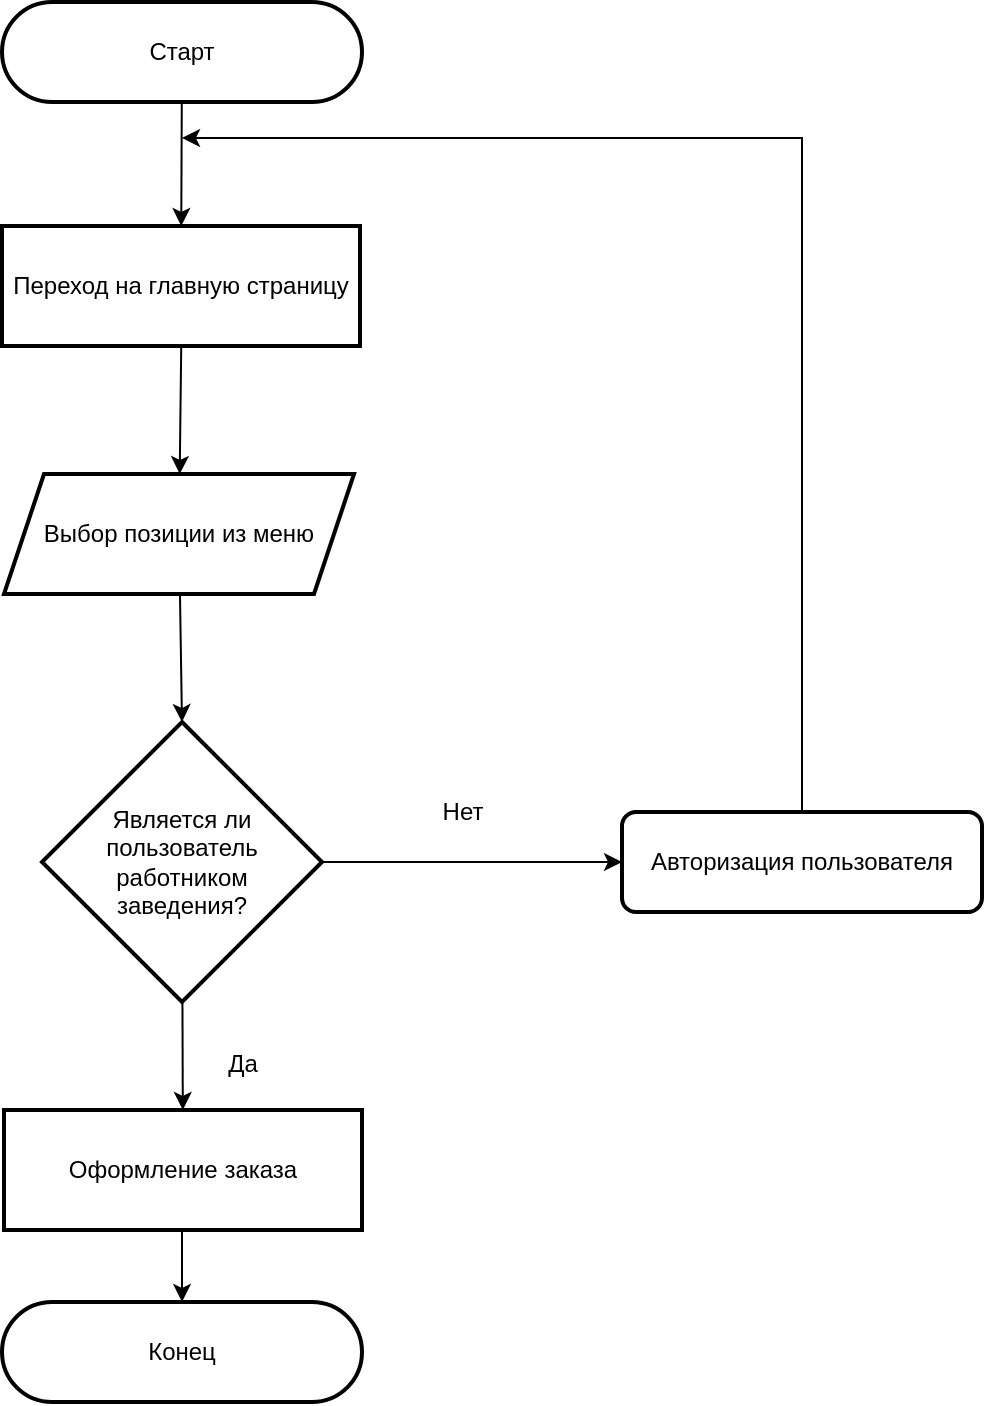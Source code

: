 <mxfile version="20.7.4" type="device"><diagram name="Page-1" id="74e2e168-ea6b-b213-b513-2b3c1d86103e"><mxGraphModel dx="1434" dy="774" grid="0" gridSize="10" guides="1" tooltips="1" connect="1" arrows="1" fold="1" page="1" pageScale="1" pageWidth="1100" pageHeight="850" background="none" math="0" shadow="0"><root><mxCell id="0"/><mxCell id="1" parent="0"/><mxCell id="oB00otQbPCW-Ug_51g9N-1" value="Старт" style="rounded=1;whiteSpace=wrap;html=1;absoluteArcSize=1;arcSize=150;strokeWidth=2;glass=0;" parent="1" vertex="1"><mxGeometry x="200" y="20" width="180" height="50" as="geometry"/></mxCell><mxCell id="oB00otQbPCW-Ug_51g9N-5" value="Является ли пользователь работником &lt;br&gt;заведения?" style="strokeWidth=2;html=1;shape=mxgraph.flowchart.decision;whiteSpace=wrap;" parent="1" vertex="1"><mxGeometry x="220" y="380" width="140" height="140" as="geometry"/></mxCell><mxCell id="oB00otQbPCW-Ug_51g9N-6" value="Нет" style="text;html=1;align=center;verticalAlign=middle;resizable=0;points=[];autosize=1;strokeColor=none;fillColor=none;" parent="1" vertex="1"><mxGeometry x="410" y="410" width="40" height="30" as="geometry"/></mxCell><mxCell id="oB00otQbPCW-Ug_51g9N-8" value="Авторизация пользователя" style="rounded=1;whiteSpace=wrap;html=1;absoluteArcSize=1;arcSize=14;strokeWidth=2;" parent="1" vertex="1"><mxGeometry x="510" y="425" width="180" height="50" as="geometry"/></mxCell><mxCell id="oB00otQbPCW-Ug_51g9N-9" value="Да" style="text;html=1;align=center;verticalAlign=middle;resizable=0;points=[];autosize=1;strokeColor=none;fillColor=none;" parent="1" vertex="1"><mxGeometry x="300" y="536" width="40" height="30" as="geometry"/></mxCell><mxCell id="oB00otQbPCW-Ug_51g9N-11" value="Конец" style="rounded=1;whiteSpace=wrap;html=1;absoluteArcSize=1;arcSize=150;strokeWidth=2;" parent="1" vertex="1"><mxGeometry x="200" y="670" width="180" height="50" as="geometry"/></mxCell><mxCell id="oB00otQbPCW-Ug_51g9N-12" value="" style="endArrow=classic;html=1;rounded=0;" parent="1" source="oB00otQbPCW-Ug_51g9N-1" target="Esl8dw3fs55lGrV7WxbZ-1" edge="1"><mxGeometry width="50" height="50" relative="1" as="geometry"><mxPoint x="520" y="320" as="sourcePoint"/><mxPoint x="290" y="110" as="targetPoint"/></mxGeometry></mxCell><mxCell id="oB00otQbPCW-Ug_51g9N-13" value="" style="endArrow=classic;html=1;rounded=0;" parent="1" target="Esl8dw3fs55lGrV7WxbZ-7" edge="1"><mxGeometry width="50" height="50" relative="1" as="geometry"><mxPoint x="290" y="160" as="sourcePoint"/><mxPoint x="290" y="254" as="targetPoint"/></mxGeometry></mxCell><mxCell id="oB00otQbPCW-Ug_51g9N-15" value="" style="endArrow=classic;html=1;rounded=0;entryX=0.5;entryY=0;entryDx=0;entryDy=0;entryPerimeter=0;" parent="1" source="Esl8dw3fs55lGrV7WxbZ-7" target="oB00otQbPCW-Ug_51g9N-5" edge="1"><mxGeometry width="50" height="50" relative="1" as="geometry"><mxPoint x="299" y="298" as="sourcePoint"/><mxPoint x="320" y="140" as="targetPoint"/></mxGeometry></mxCell><mxCell id="oB00otQbPCW-Ug_51g9N-16" value="" style="endArrow=classic;html=1;rounded=0;exitX=1;exitY=0.5;exitDx=0;exitDy=0;exitPerimeter=0;" parent="1" source="oB00otQbPCW-Ug_51g9N-5" target="oB00otQbPCW-Ug_51g9N-8" edge="1"><mxGeometry width="50" height="50" relative="1" as="geometry"><mxPoint x="330" y="110" as="sourcePoint"/><mxPoint x="330" y="150" as="targetPoint"/></mxGeometry></mxCell><mxCell id="oB00otQbPCW-Ug_51g9N-17" value="" style="endArrow=classic;html=1;rounded=0;" parent="1" source="oB00otQbPCW-Ug_51g9N-5" target="Esl8dw3fs55lGrV7WxbZ-5" edge="1"><mxGeometry width="50" height="50" relative="1" as="geometry"><mxPoint x="340" y="120" as="sourcePoint"/><mxPoint x="290" y="580" as="targetPoint"/></mxGeometry></mxCell><mxCell id="oB00otQbPCW-Ug_51g9N-18" value="" style="endArrow=classic;html=1;rounded=0;" parent="1" target="oB00otQbPCW-Ug_51g9N-11" edge="1"><mxGeometry width="50" height="50" relative="1" as="geometry"><mxPoint x="290" y="630" as="sourcePoint"/><mxPoint x="350" y="170" as="targetPoint"/></mxGeometry></mxCell><mxCell id="oB00otQbPCW-Ug_51g9N-19" value="" style="endArrow=classic;html=1;rounded=0;" parent="1" source="oB00otQbPCW-Ug_51g9N-8" edge="1"><mxGeometry width="50" height="50" relative="1" as="geometry"><mxPoint x="360" y="140" as="sourcePoint"/><mxPoint x="290" y="88" as="targetPoint"/><Array as="points"><mxPoint x="600" y="88"/></Array></mxGeometry></mxCell><mxCell id="Esl8dw3fs55lGrV7WxbZ-1" value="Переход на главную страницу" style="rounded=0;whiteSpace=wrap;html=1;glass=0;strokeWidth=2;" vertex="1" parent="1"><mxGeometry x="200" y="132" width="179" height="60" as="geometry"/></mxCell><mxCell id="Esl8dw3fs55lGrV7WxbZ-5" value="Оформление заказа" style="rounded=0;whiteSpace=wrap;html=1;glass=0;strokeWidth=2;" vertex="1" parent="1"><mxGeometry x="201" y="574" width="179" height="60" as="geometry"/></mxCell><mxCell id="Esl8dw3fs55lGrV7WxbZ-7" value="Выбор позиции из меню" style="shape=parallelogram;perimeter=parallelogramPerimeter;whiteSpace=wrap;html=1;fixedSize=1;rounded=1;glass=0;strokeWidth=2;arcSize=0;" vertex="1" parent="1"><mxGeometry x="201" y="256" width="175" height="60" as="geometry"/></mxCell></root></mxGraphModel></diagram></mxfile>